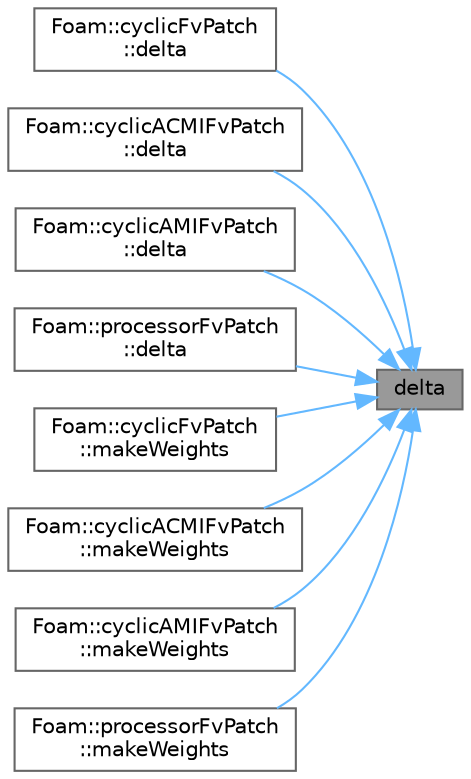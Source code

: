 digraph "delta"
{
 // LATEX_PDF_SIZE
  bgcolor="transparent";
  edge [fontname=Helvetica,fontsize=10,labelfontname=Helvetica,labelfontsize=10];
  node [fontname=Helvetica,fontsize=10,shape=box,height=0.2,width=0.4];
  rankdir="RL";
  Node1 [id="Node000001",label="delta",height=0.2,width=0.4,color="gray40", fillcolor="grey60", style="filled", fontcolor="black",tooltip=" "];
  Node1 -> Node2 [id="edge1_Node000001_Node000002",dir="back",color="steelblue1",style="solid",tooltip=" "];
  Node2 [id="Node000002",label="Foam::cyclicFvPatch\l::delta",height=0.2,width=0.4,color="grey40", fillcolor="white", style="filled",URL="$classFoam_1_1cyclicFvPatch.html#a8c83ba56d8c5964b15844718d953be71",tooltip=" "];
  Node1 -> Node3 [id="edge2_Node000001_Node000003",dir="back",color="steelblue1",style="solid",tooltip=" "];
  Node3 [id="Node000003",label="Foam::cyclicACMIFvPatch\l::delta",height=0.2,width=0.4,color="grey40", fillcolor="white", style="filled",URL="$classFoam_1_1cyclicACMIFvPatch.html#a8c83ba56d8c5964b15844718d953be71",tooltip=" "];
  Node1 -> Node4 [id="edge3_Node000001_Node000004",dir="back",color="steelblue1",style="solid",tooltip=" "];
  Node4 [id="Node000004",label="Foam::cyclicAMIFvPatch\l::delta",height=0.2,width=0.4,color="grey40", fillcolor="white", style="filled",URL="$classFoam_1_1cyclicAMIFvPatch.html#a8c83ba56d8c5964b15844718d953be71",tooltip=" "];
  Node1 -> Node5 [id="edge4_Node000001_Node000005",dir="back",color="steelblue1",style="solid",tooltip=" "];
  Node5 [id="Node000005",label="Foam::processorFvPatch\l::delta",height=0.2,width=0.4,color="grey40", fillcolor="white", style="filled",URL="$classFoam_1_1processorFvPatch.html#a8c83ba56d8c5964b15844718d953be71",tooltip=" "];
  Node1 -> Node6 [id="edge5_Node000001_Node000006",dir="back",color="steelblue1",style="solid",tooltip=" "];
  Node6 [id="Node000006",label="Foam::cyclicFvPatch\l::makeWeights",height=0.2,width=0.4,color="grey40", fillcolor="white", style="filled",URL="$classFoam_1_1cyclicFvPatch.html#a40382e092b8e9cf9b729b883c6dd46f6",tooltip=" "];
  Node1 -> Node7 [id="edge6_Node000001_Node000007",dir="back",color="steelblue1",style="solid",tooltip=" "];
  Node7 [id="Node000007",label="Foam::cyclicACMIFvPatch\l::makeWeights",height=0.2,width=0.4,color="grey40", fillcolor="white", style="filled",URL="$classFoam_1_1cyclicACMIFvPatch.html#a40382e092b8e9cf9b729b883c6dd46f6",tooltip=" "];
  Node1 -> Node8 [id="edge7_Node000001_Node000008",dir="back",color="steelblue1",style="solid",tooltip=" "];
  Node8 [id="Node000008",label="Foam::cyclicAMIFvPatch\l::makeWeights",height=0.2,width=0.4,color="grey40", fillcolor="white", style="filled",URL="$classFoam_1_1cyclicAMIFvPatch.html#a40382e092b8e9cf9b729b883c6dd46f6",tooltip=" "];
  Node1 -> Node9 [id="edge8_Node000001_Node000009",dir="back",color="steelblue1",style="solid",tooltip=" "];
  Node9 [id="Node000009",label="Foam::processorFvPatch\l::makeWeights",height=0.2,width=0.4,color="grey40", fillcolor="white", style="filled",URL="$classFoam_1_1processorFvPatch.html#a40382e092b8e9cf9b729b883c6dd46f6",tooltip=" "];
}
